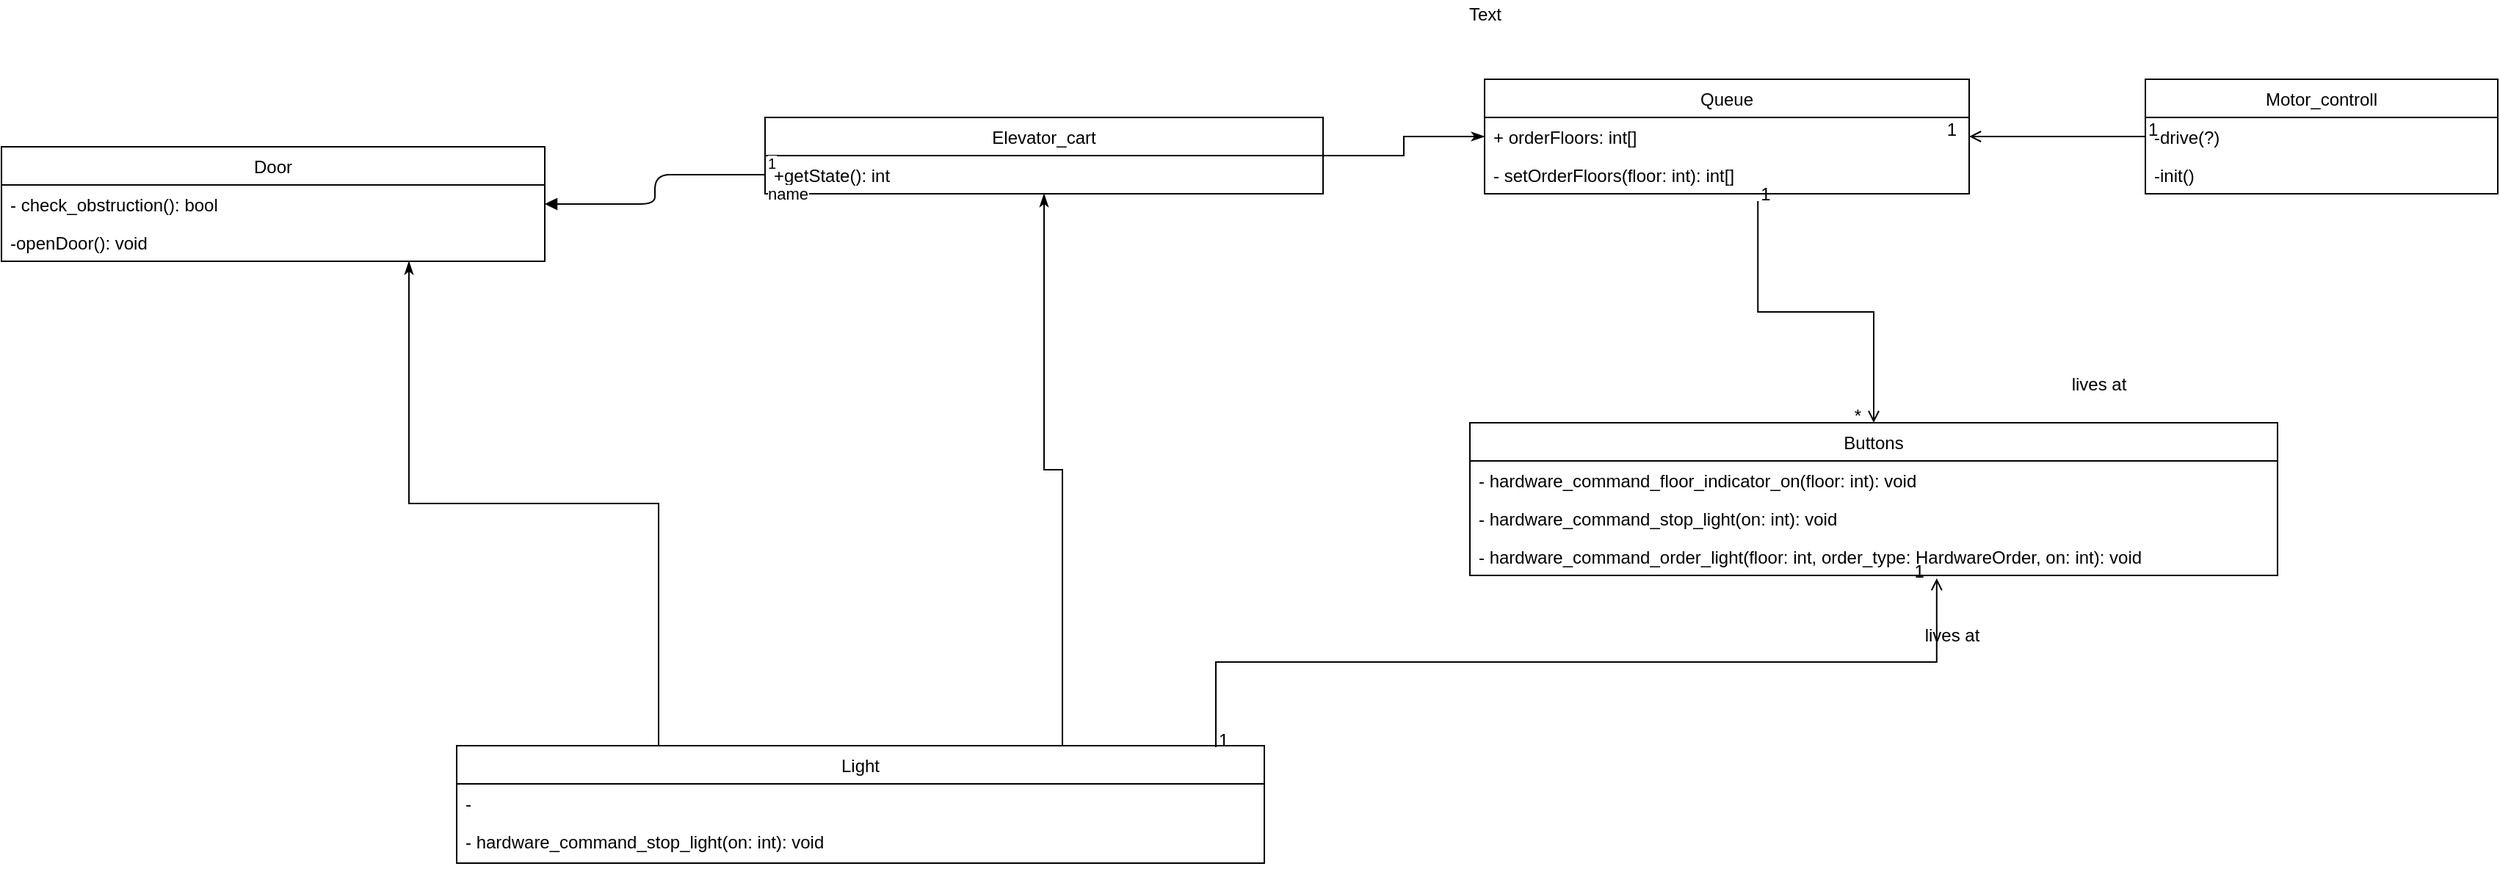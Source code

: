<mxfile version="12.6.6" type="github">
  <diagram id="C5RBs43oDa-KdzZeNtuy" name="Page-1">
    <mxGraphModel dx="3912" dy="1493" grid="1" gridSize="10" guides="1" tooltips="1" connect="1" arrows="1" fold="1" page="1" pageScale="1" pageWidth="827" pageHeight="1169" math="0" shadow="0">
      <root>
        <mxCell id="WIyWlLk6GJQsqaUBKTNV-0"/>
        <mxCell id="WIyWlLk6GJQsqaUBKTNV-1" parent="WIyWlLk6GJQsqaUBKTNV-0"/>
        <mxCell id="zkfFHV4jXpPFQw0GAbJ--26" value="" style="endArrow=open;shadow=0;strokeWidth=1;strokeColor=#000000;rounded=0;endFill=1;edgeStyle=elbowEdgeStyle;elbow=vertical;entryX=0.5;entryY=0;entryDx=0;entryDy=0;exitX=0.564;exitY=1.192;exitDx=0;exitDy=0;exitPerimeter=0;" parent="WIyWlLk6GJQsqaUBKTNV-1" source="1gqBwJQMLgKGm5e47WDI-42" target="1gqBwJQMLgKGm5e47WDI-55" edge="1">
          <mxGeometry x="0.5" y="41" relative="1" as="geometry">
            <mxPoint x="120" y="750" as="sourcePoint"/>
            <mxPoint x="140" y="776" as="targetPoint"/>
            <mxPoint x="-40" y="32" as="offset"/>
          </mxGeometry>
        </mxCell>
        <mxCell id="zkfFHV4jXpPFQw0GAbJ--27" value="1" style="resizable=0;align=left;verticalAlign=bottom;labelBackgroundColor=none;fontSize=12;" parent="zkfFHV4jXpPFQw0GAbJ--26" connectable="0" vertex="1">
          <mxGeometry x="-1" relative="1" as="geometry">
            <mxPoint y="4" as="offset"/>
          </mxGeometry>
        </mxCell>
        <mxCell id="zkfFHV4jXpPFQw0GAbJ--28" value="*" style="resizable=0;align=right;verticalAlign=bottom;labelBackgroundColor=none;fontSize=12;" parent="zkfFHV4jXpPFQw0GAbJ--26" connectable="0" vertex="1">
          <mxGeometry x="1" relative="1" as="geometry">
            <mxPoint x="-7" y="4" as="offset"/>
          </mxGeometry>
        </mxCell>
        <mxCell id="zkfFHV4jXpPFQw0GAbJ--29" value="lives at" style="text;html=1;resizable=0;points=[];;align=center;verticalAlign=middle;labelBackgroundColor=none;rounded=0;shadow=0;strokeWidth=1;fontSize=12;" parent="zkfFHV4jXpPFQw0GAbJ--26" vertex="1" connectable="0">
          <mxGeometry x="0.5" y="49" relative="1" as="geometry">
            <mxPoint x="104" y="31" as="offset"/>
          </mxGeometry>
        </mxCell>
        <mxCell id="1gqBwJQMLgKGm5e47WDI-94" style="edgeStyle=orthogonalEdgeStyle;rounded=0;orthogonalLoop=1;jettySize=auto;html=1;exitX=1;exitY=0.5;exitDx=0;exitDy=0;entryX=0;entryY=0.5;entryDx=0;entryDy=0;endArrow=classicThin;endFill=1;" edge="1" parent="WIyWlLk6GJQsqaUBKTNV-1" source="ibPHo0aQELUF-KLZQnTK-6" target="1gqBwJQMLgKGm5e47WDI-41">
          <mxGeometry relative="1" as="geometry"/>
        </mxCell>
        <mxCell id="ibPHo0aQELUF-KLZQnTK-6" value="Elevator_cart" style="swimlane;fontStyle=0;childLayout=stackLayout;horizontal=1;startSize=26;fillColor=none;horizontalStack=0;resizeParent=1;resizeParentMax=0;resizeLast=0;collapsible=1;marginBottom=0;" parent="WIyWlLk6GJQsqaUBKTNV-1" vertex="1">
          <mxGeometry x="-590" y="612" width="380" height="52" as="geometry">
            <mxRectangle x="580" y="680" width="60" height="26" as="alternateBounds"/>
          </mxGeometry>
        </mxCell>
        <mxCell id="1gqBwJQMLgKGm5e47WDI-39" value="+getState(): int" style="text;strokeColor=none;fillColor=none;align=left;verticalAlign=top;spacingLeft=4;spacingRight=4;overflow=hidden;rotatable=0;points=[[0,0.5],[1,0.5]];portConstraint=eastwest;" vertex="1" parent="ibPHo0aQELUF-KLZQnTK-6">
          <mxGeometry y="26" width="380" height="26" as="geometry"/>
        </mxCell>
        <mxCell id="1gqBwJQMLgKGm5e47WDI-22" value="Queue" style="swimlane;fontStyle=0;childLayout=stackLayout;horizontal=1;startSize=26;fillColor=none;horizontalStack=0;resizeParent=1;resizeParentMax=0;resizeLast=0;collapsible=1;marginBottom=0;" vertex="1" parent="WIyWlLk6GJQsqaUBKTNV-1">
          <mxGeometry x="-100" y="586" width="330" height="78" as="geometry"/>
        </mxCell>
        <mxCell id="1gqBwJQMLgKGm5e47WDI-41" value="+ orderFloors: int[]" style="text;strokeColor=none;fillColor=none;align=left;verticalAlign=top;spacingLeft=4;spacingRight=4;overflow=hidden;rotatable=0;points=[[0,0.5],[1,0.5]];portConstraint=eastwest;" vertex="1" parent="1gqBwJQMLgKGm5e47WDI-22">
          <mxGeometry y="26" width="330" height="26" as="geometry"/>
        </mxCell>
        <mxCell id="1gqBwJQMLgKGm5e47WDI-42" value="- setOrderFloors(floor: int): int[]" style="text;strokeColor=none;fillColor=none;align=left;verticalAlign=top;spacingLeft=4;spacingRight=4;overflow=hidden;rotatable=0;points=[[0,0.5],[1,0.5]];portConstraint=eastwest;" vertex="1" parent="1gqBwJQMLgKGm5e47WDI-22">
          <mxGeometry y="52" width="330" height="26" as="geometry"/>
        </mxCell>
        <mxCell id="1gqBwJQMLgKGm5e47WDI-95" style="edgeStyle=orthogonalEdgeStyle;rounded=0;orthogonalLoop=1;jettySize=auto;html=1;exitX=0.75;exitY=0;exitDx=0;exitDy=0;entryX=0.5;entryY=1;entryDx=0;entryDy=0;endArrow=classicThin;endFill=1;" edge="1" parent="WIyWlLk6GJQsqaUBKTNV-1" source="1gqBwJQMLgKGm5e47WDI-25" target="ibPHo0aQELUF-KLZQnTK-6">
          <mxGeometry relative="1" as="geometry"/>
        </mxCell>
        <mxCell id="1gqBwJQMLgKGm5e47WDI-96" style="edgeStyle=orthogonalEdgeStyle;rounded=0;orthogonalLoop=1;jettySize=auto;html=1;exitX=0.25;exitY=0;exitDx=0;exitDy=0;entryX=0.75;entryY=1;entryDx=0;entryDy=0;endArrow=classicThin;endFill=1;" edge="1" parent="WIyWlLk6GJQsqaUBKTNV-1" source="1gqBwJQMLgKGm5e47WDI-25" target="1gqBwJQMLgKGm5e47WDI-46">
          <mxGeometry relative="1" as="geometry"/>
        </mxCell>
        <mxCell id="1gqBwJQMLgKGm5e47WDI-25" value="Light" style="swimlane;fontStyle=0;childLayout=stackLayout;horizontal=1;startSize=26;fillColor=none;horizontalStack=0;resizeParent=1;resizeParentMax=0;resizeLast=0;collapsible=1;marginBottom=0;" vertex="1" parent="WIyWlLk6GJQsqaUBKTNV-1">
          <mxGeometry x="-800" y="1040" width="550" height="80" as="geometry"/>
        </mxCell>
        <mxCell id="1gqBwJQMLgKGm5e47WDI-26" value="- " style="text;strokeColor=none;fillColor=none;align=left;verticalAlign=top;spacingLeft=4;spacingRight=4;overflow=hidden;rotatable=0;points=[[0,0.5],[1,0.5]];portConstraint=eastwest;" vertex="1" parent="1gqBwJQMLgKGm5e47WDI-25">
          <mxGeometry y="26" width="550" height="26" as="geometry"/>
        </mxCell>
        <mxCell id="1gqBwJQMLgKGm5e47WDI-27" value="- hardware_command_stop_light(on: int): void" style="text;strokeColor=none;fillColor=none;align=left;verticalAlign=top;spacingLeft=4;spacingRight=4;overflow=hidden;rotatable=0;points=[[0,0.5],[1,0.5]];portConstraint=eastwest;" vertex="1" parent="1gqBwJQMLgKGm5e47WDI-25">
          <mxGeometry y="52" width="550" height="28" as="geometry"/>
        </mxCell>
        <mxCell id="1gqBwJQMLgKGm5e47WDI-46" value="Door" style="swimlane;fontStyle=0;childLayout=stackLayout;horizontal=1;startSize=26;fillColor=none;horizontalStack=0;resizeParent=1;resizeParentMax=0;resizeLast=0;collapsible=1;marginBottom=0;" vertex="1" parent="WIyWlLk6GJQsqaUBKTNV-1">
          <mxGeometry x="-1110" y="632" width="370" height="78" as="geometry"/>
        </mxCell>
        <mxCell id="1gqBwJQMLgKGm5e47WDI-93" value="- check_obstruction(): bool" style="text;strokeColor=none;fillColor=none;align=left;verticalAlign=top;spacingLeft=4;spacingRight=4;overflow=hidden;rotatable=0;points=[[0,0.5],[1,0.5]];portConstraint=eastwest;" vertex="1" parent="1gqBwJQMLgKGm5e47WDI-46">
          <mxGeometry y="26" width="370" height="26" as="geometry"/>
        </mxCell>
        <mxCell id="1gqBwJQMLgKGm5e47WDI-21" value="-openDoor(): void" style="text;strokeColor=none;fillColor=none;align=left;verticalAlign=top;spacingLeft=4;spacingRight=4;overflow=hidden;rotatable=0;points=[[0,0.5],[1,0.5]];portConstraint=eastwest;" vertex="1" parent="1gqBwJQMLgKGm5e47WDI-46">
          <mxGeometry y="52" width="370" height="26" as="geometry"/>
        </mxCell>
        <mxCell id="1gqBwJQMLgKGm5e47WDI-51" value="Motor_controll" style="swimlane;fontStyle=0;childLayout=stackLayout;horizontal=1;startSize=26;fillColor=none;horizontalStack=0;resizeParent=1;resizeParentMax=0;resizeLast=0;collapsible=1;marginBottom=0;" vertex="1" parent="WIyWlLk6GJQsqaUBKTNV-1">
          <mxGeometry x="350" y="586" width="240" height="78" as="geometry"/>
        </mxCell>
        <mxCell id="1gqBwJQMLgKGm5e47WDI-52" value="-drive(?)" style="text;strokeColor=none;fillColor=none;align=left;verticalAlign=top;spacingLeft=4;spacingRight=4;overflow=hidden;rotatable=0;points=[[0,0.5],[1,0.5]];portConstraint=eastwest;" vertex="1" parent="1gqBwJQMLgKGm5e47WDI-51">
          <mxGeometry y="26" width="240" height="26" as="geometry"/>
        </mxCell>
        <mxCell id="1gqBwJQMLgKGm5e47WDI-29" value="-init()" style="text;strokeColor=none;fillColor=none;align=left;verticalAlign=top;spacingLeft=4;spacingRight=4;overflow=hidden;rotatable=0;points=[[0,0.5],[1,0.5]];portConstraint=eastwest;" vertex="1" parent="1gqBwJQMLgKGm5e47WDI-51">
          <mxGeometry y="52" width="240" height="26" as="geometry"/>
        </mxCell>
        <mxCell id="1gqBwJQMLgKGm5e47WDI-55" value="Buttons" style="swimlane;fontStyle=0;childLayout=stackLayout;horizontal=1;startSize=26;fillColor=none;horizontalStack=0;resizeParent=1;resizeParentMax=0;resizeLast=0;collapsible=1;marginBottom=0;" vertex="1" parent="WIyWlLk6GJQsqaUBKTNV-1">
          <mxGeometry x="-110" y="820" width="550" height="104" as="geometry"/>
        </mxCell>
        <mxCell id="1gqBwJQMLgKGm5e47WDI-56" value="- hardware_command_floor_indicator_on(floor: int): void" style="text;strokeColor=none;fillColor=none;align=left;verticalAlign=top;spacingLeft=4;spacingRight=4;overflow=hidden;rotatable=0;points=[[0,0.5],[1,0.5]];portConstraint=eastwest;" vertex="1" parent="1gqBwJQMLgKGm5e47WDI-55">
          <mxGeometry y="26" width="550" height="26" as="geometry"/>
        </mxCell>
        <mxCell id="1gqBwJQMLgKGm5e47WDI-57" value="- hardware_command_stop_light(on: int): void" style="text;strokeColor=none;fillColor=none;align=left;verticalAlign=top;spacingLeft=4;spacingRight=4;overflow=hidden;rotatable=0;points=[[0,0.5],[1,0.5]];portConstraint=eastwest;" vertex="1" parent="1gqBwJQMLgKGm5e47WDI-55">
          <mxGeometry y="52" width="550" height="26" as="geometry"/>
        </mxCell>
        <mxCell id="1gqBwJQMLgKGm5e47WDI-58" value="- hardware_command_order_light(floor: int, order_type: HardwareOrder, on: int): void" style="text;strokeColor=none;fillColor=none;align=left;verticalAlign=top;spacingLeft=4;spacingRight=4;overflow=hidden;rotatable=0;points=[[0,0.5],[1,0.5]];portConstraint=eastwest;" vertex="1" parent="1gqBwJQMLgKGm5e47WDI-55">
          <mxGeometry y="78" width="550" height="26" as="geometry"/>
        </mxCell>
        <mxCell id="1gqBwJQMLgKGm5e47WDI-77" value="" style="endArrow=open;shadow=0;strokeWidth=1;strokeColor=#000000;rounded=0;endFill=1;edgeStyle=elbowEdgeStyle;elbow=vertical;entryX=1;entryY=0.5;entryDx=0;entryDy=0;exitX=0;exitY=0.5;exitDx=0;exitDy=0;" edge="1" parent="WIyWlLk6GJQsqaUBKTNV-1" source="1gqBwJQMLgKGm5e47WDI-52" target="1gqBwJQMLgKGm5e47WDI-41">
          <mxGeometry x="0.5" y="41" relative="1" as="geometry">
            <mxPoint x="580" y="677" as="sourcePoint"/>
            <mxPoint x="370.94" y="659.996" as="targetPoint"/>
            <mxPoint x="-40" y="32" as="offset"/>
            <Array as="points">
              <mxPoint x="410" y="625"/>
              <mxPoint x="460" y="677"/>
            </Array>
          </mxGeometry>
        </mxCell>
        <mxCell id="1gqBwJQMLgKGm5e47WDI-78" value="1" style="resizable=0;align=left;verticalAlign=bottom;labelBackgroundColor=none;fontSize=12;" connectable="0" vertex="1" parent="1gqBwJQMLgKGm5e47WDI-77">
          <mxGeometry x="-1" relative="1" as="geometry">
            <mxPoint y="4" as="offset"/>
          </mxGeometry>
        </mxCell>
        <mxCell id="1gqBwJQMLgKGm5e47WDI-79" value="1" style="resizable=0;align=right;verticalAlign=bottom;labelBackgroundColor=none;fontSize=12;" connectable="0" vertex="1" parent="1gqBwJQMLgKGm5e47WDI-77">
          <mxGeometry x="1" relative="1" as="geometry">
            <mxPoint x="-7" y="4" as="offset"/>
          </mxGeometry>
        </mxCell>
        <mxCell id="1gqBwJQMLgKGm5e47WDI-81" value="" style="endArrow=open;shadow=0;strokeWidth=1;strokeColor=#000000;rounded=0;endFill=1;edgeStyle=elbowEdgeStyle;elbow=vertical;entryX=0.578;entryY=1.077;entryDx=0;entryDy=0;exitX=0.94;exitY=0.013;exitDx=0;exitDy=0;entryPerimeter=0;exitPerimeter=0;" edge="1" parent="WIyWlLk6GJQsqaUBKTNV-1" source="1gqBwJQMLgKGm5e47WDI-25" target="1gqBwJQMLgKGm5e47WDI-58">
          <mxGeometry x="0.5" y="41" relative="1" as="geometry">
            <mxPoint x="270" y="1023.01" as="sourcePoint"/>
            <mxPoint x="270.08" y="924.002" as="targetPoint"/>
            <mxPoint x="-40" y="32" as="offset"/>
            <Array as="points">
              <mxPoint x="-510" y="983"/>
              <mxPoint x="-380" y="983"/>
            </Array>
          </mxGeometry>
        </mxCell>
        <mxCell id="1gqBwJQMLgKGm5e47WDI-82" value="1" style="resizable=0;align=left;verticalAlign=bottom;labelBackgroundColor=none;fontSize=12;" connectable="0" vertex="1" parent="1gqBwJQMLgKGm5e47WDI-81">
          <mxGeometry x="-1" relative="1" as="geometry">
            <mxPoint y="4" as="offset"/>
          </mxGeometry>
        </mxCell>
        <mxCell id="1gqBwJQMLgKGm5e47WDI-83" value="1" style="resizable=0;align=right;verticalAlign=bottom;labelBackgroundColor=none;fontSize=12;" connectable="0" vertex="1" parent="1gqBwJQMLgKGm5e47WDI-81">
          <mxGeometry x="1" relative="1" as="geometry">
            <mxPoint x="-7" y="4" as="offset"/>
          </mxGeometry>
        </mxCell>
        <mxCell id="1gqBwJQMLgKGm5e47WDI-84" value="lives at" style="text;html=1;resizable=0;points=[];;align=center;verticalAlign=middle;labelBackgroundColor=none;rounded=0;shadow=0;strokeWidth=1;fontSize=12;" vertex="1" connectable="0" parent="1gqBwJQMLgKGm5e47WDI-81">
          <mxGeometry x="0.5" y="49" relative="1" as="geometry">
            <mxPoint x="104" y="31" as="offset"/>
          </mxGeometry>
        </mxCell>
        <mxCell id="1gqBwJQMLgKGm5e47WDI-60" value="name" style="endArrow=block;endFill=1;html=1;edgeStyle=orthogonalEdgeStyle;align=left;verticalAlign=top;exitX=0;exitY=0.5;exitDx=0;exitDy=0;entryX=1;entryY=0.5;entryDx=0;entryDy=0;" edge="1" parent="WIyWlLk6GJQsqaUBKTNV-1" source="1gqBwJQMLgKGm5e47WDI-39" target="1gqBwJQMLgKGm5e47WDI-46">
          <mxGeometry x="-1" relative="1" as="geometry">
            <mxPoint x="-520" y="752" as="sourcePoint"/>
            <mxPoint x="-680" y="716" as="targetPoint"/>
          </mxGeometry>
        </mxCell>
        <mxCell id="1gqBwJQMLgKGm5e47WDI-61" value="1" style="resizable=0;html=1;align=left;verticalAlign=bottom;labelBackgroundColor=#ffffff;fontSize=10;" connectable="0" vertex="1" parent="1gqBwJQMLgKGm5e47WDI-60">
          <mxGeometry x="-1" relative="1" as="geometry"/>
        </mxCell>
        <mxCell id="1gqBwJQMLgKGm5e47WDI-98" value="Text" style="text;html=1;align=center;verticalAlign=middle;resizable=0;points=[];autosize=1;" vertex="1" parent="WIyWlLk6GJQsqaUBKTNV-1">
          <mxGeometry x="-120" y="532" width="40" height="20" as="geometry"/>
        </mxCell>
      </root>
    </mxGraphModel>
  </diagram>
</mxfile>
